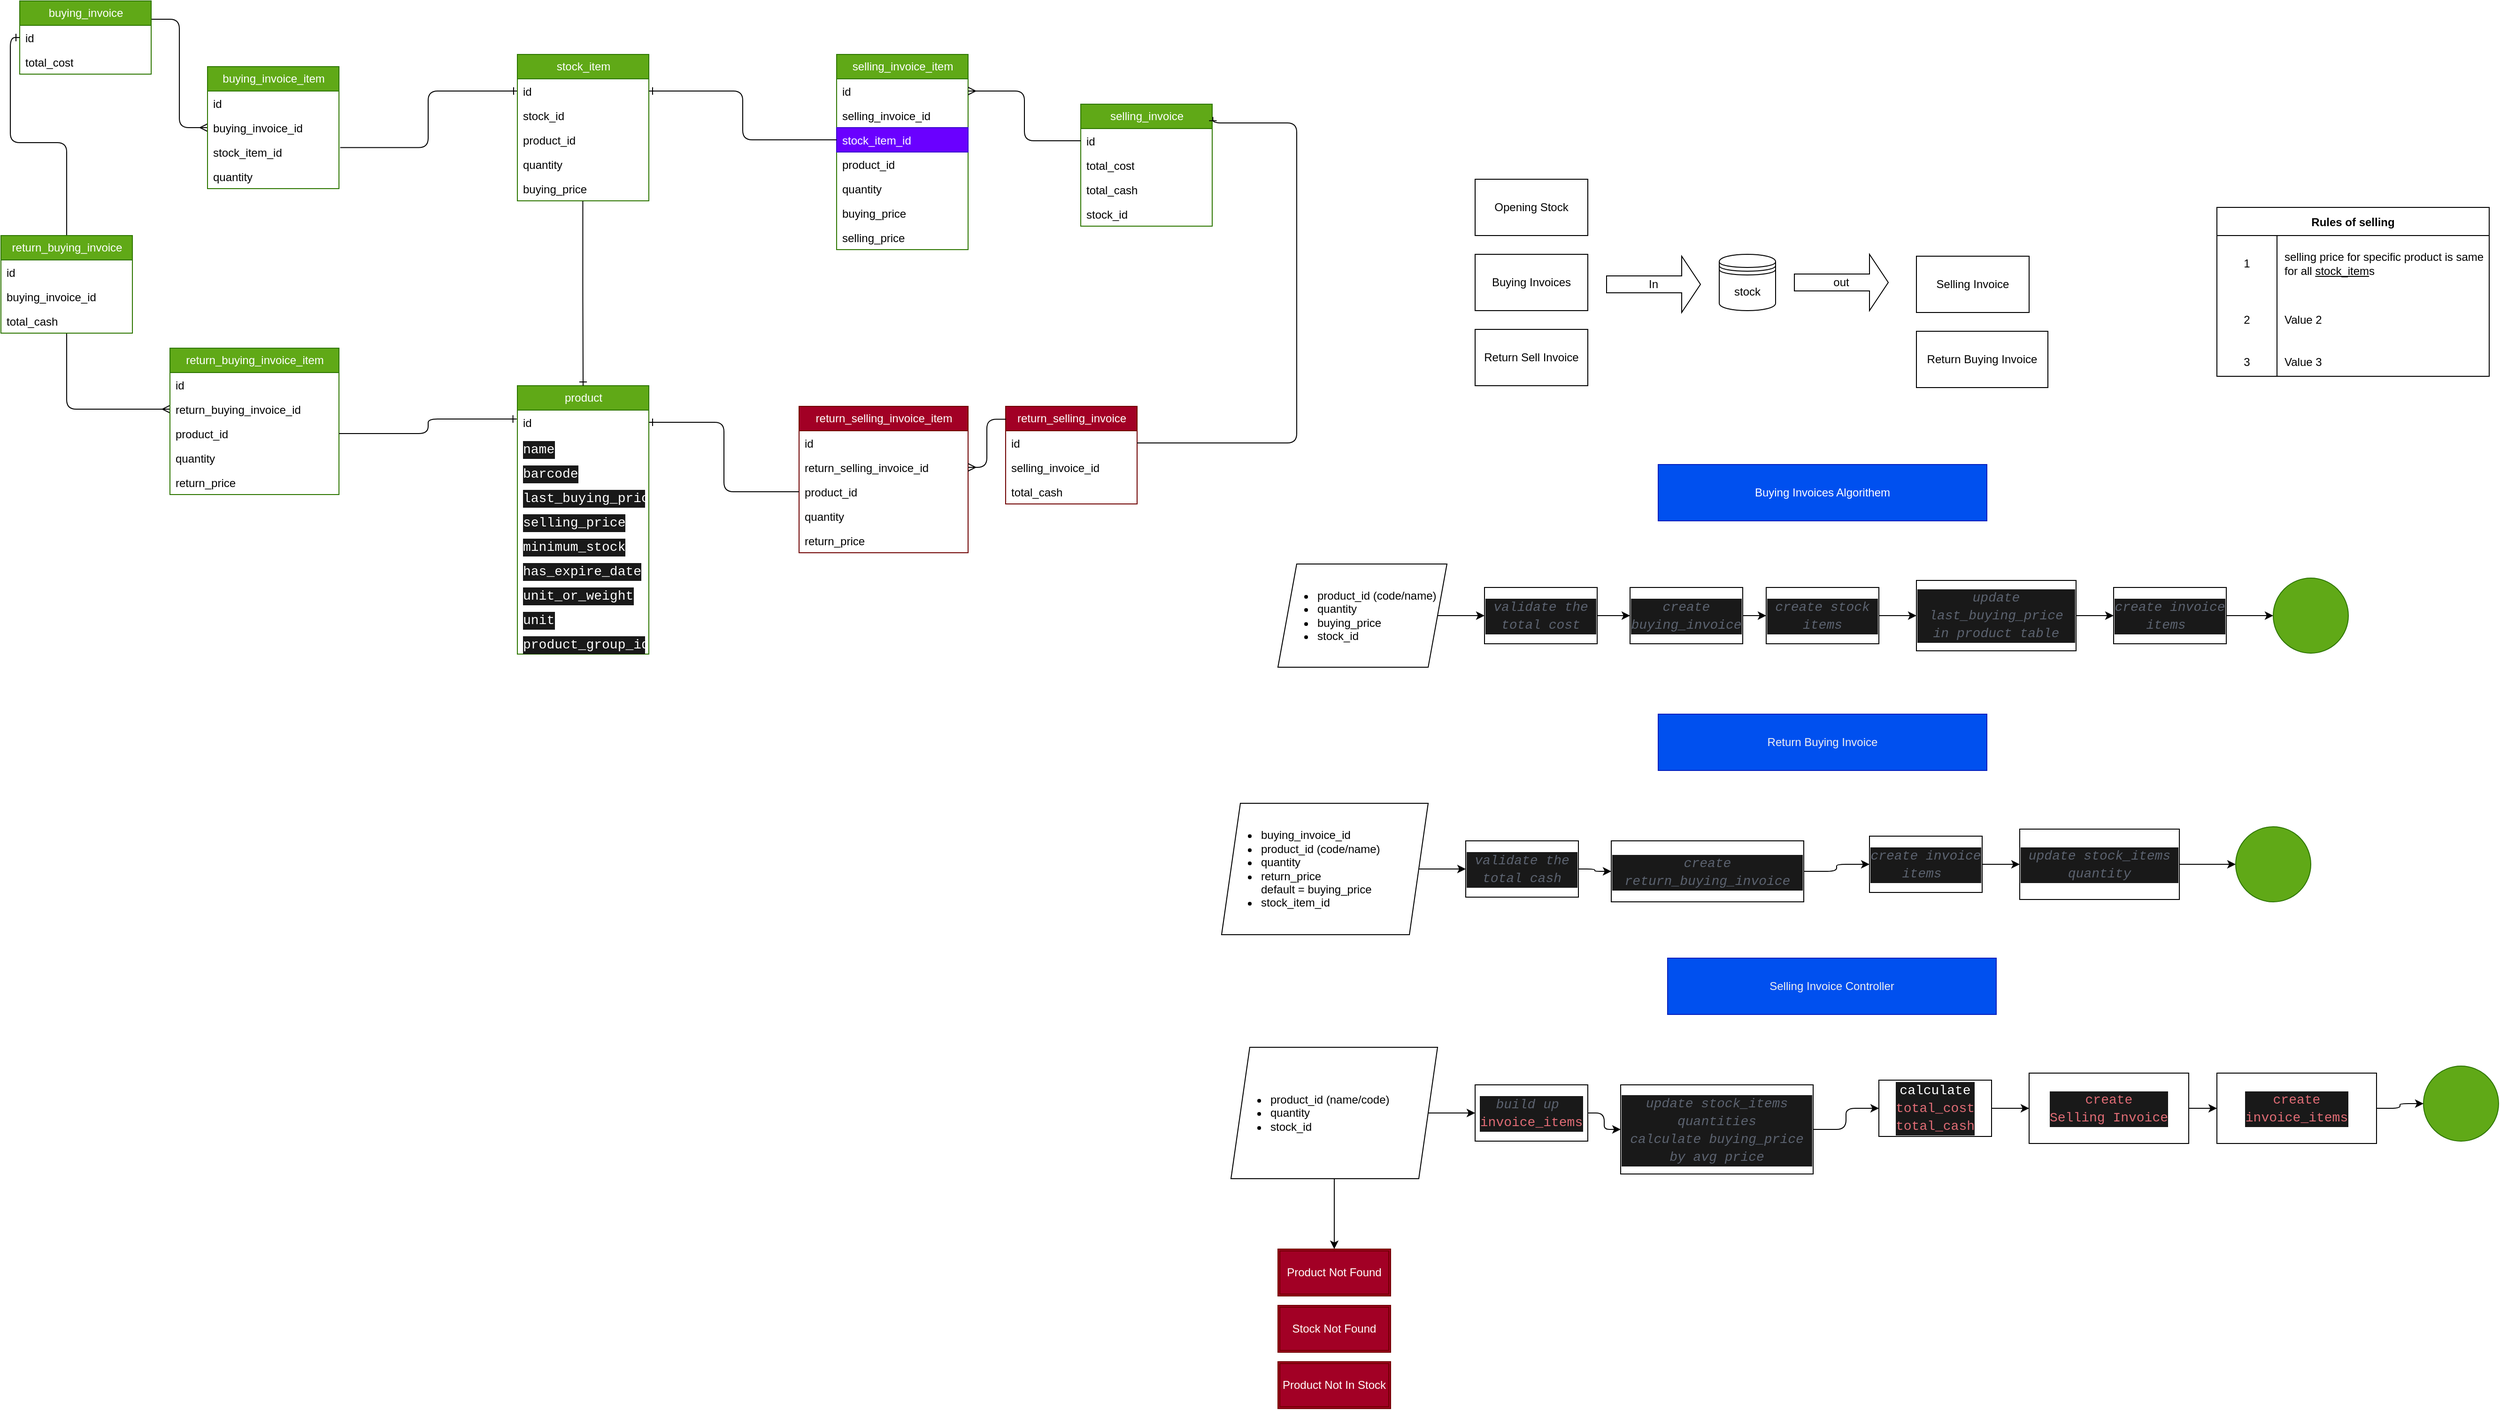 <mxfile>
    <diagram id="ewKfwyuuxgagrDvrRpuj" name="Page-1">
        <mxGraphModel dx="1332" dy="790" grid="1" gridSize="10" guides="1" tooltips="1" connect="1" arrows="1" fold="1" page="1" pageScale="1" pageWidth="850" pageHeight="1100" math="0" shadow="0">
            <root>
                <mxCell id="0"/>
                <mxCell id="1" parent="0"/>
                <mxCell id="28" style="edgeStyle=orthogonalEdgeStyle;html=1;entryX=0;entryY=0.5;entryDx=0;entryDy=0;endArrow=ERmany;endFill=0;exitX=1;exitY=0.25;exitDx=0;exitDy=0;" edge="1" parent="1" source="6" target="12">
                    <mxGeometry relative="1" as="geometry"/>
                </mxCell>
                <mxCell id="6" value="buying_invoice" style="swimlane;fontStyle=0;childLayout=stackLayout;horizontal=1;startSize=26;fillColor=#60a917;horizontalStack=0;resizeParent=1;resizeParentMax=0;resizeLast=0;collapsible=1;marginBottom=0;html=1;fontColor=#ffffff;strokeColor=#2D7600;" vertex="1" parent="1">
                    <mxGeometry x="190" y="190" width="140" height="78" as="geometry"/>
                </mxCell>
                <mxCell id="7" value="id" style="text;strokeColor=none;fillColor=none;align=left;verticalAlign=top;spacingLeft=4;spacingRight=4;overflow=hidden;rotatable=0;points=[[0,0.5],[1,0.5]];portConstraint=eastwest;whiteSpace=wrap;html=1;" vertex="1" parent="6">
                    <mxGeometry y="26" width="140" height="26" as="geometry"/>
                </mxCell>
                <mxCell id="8" value="total_cost" style="text;strokeColor=none;fillColor=none;align=left;verticalAlign=top;spacingLeft=4;spacingRight=4;overflow=hidden;rotatable=0;points=[[0,0.5],[1,0.5]];portConstraint=eastwest;whiteSpace=wrap;html=1;" vertex="1" parent="6">
                    <mxGeometry y="52" width="140" height="26" as="geometry"/>
                </mxCell>
                <mxCell id="39" value="" style="edgeStyle=orthogonalEdgeStyle;html=1;exitX=1.009;exitY=0.316;exitDx=0;exitDy=0;exitPerimeter=0;entryX=0;entryY=0.5;entryDx=0;entryDy=0;endArrow=ERone;endFill=0;" edge="1" parent="1" source="13" target="20">
                    <mxGeometry relative="1" as="geometry"/>
                </mxCell>
                <mxCell id="10" value="buying_invoice_item" style="swimlane;fontStyle=0;childLayout=stackLayout;horizontal=1;startSize=26;fillColor=#60a917;horizontalStack=0;resizeParent=1;resizeParentMax=0;resizeLast=0;collapsible=1;marginBottom=0;html=1;fontColor=#ffffff;strokeColor=#2D7600;" vertex="1" parent="1">
                    <mxGeometry x="390" y="260" width="140" height="130" as="geometry"/>
                </mxCell>
                <mxCell id="11" value="id" style="text;strokeColor=none;fillColor=none;align=left;verticalAlign=top;spacingLeft=4;spacingRight=4;overflow=hidden;rotatable=0;points=[[0,0.5],[1,0.5]];portConstraint=eastwest;whiteSpace=wrap;html=1;" vertex="1" parent="10">
                    <mxGeometry y="26" width="140" height="26" as="geometry"/>
                </mxCell>
                <mxCell id="12" value="buying_invoice_id" style="text;strokeColor=none;fillColor=none;align=left;verticalAlign=top;spacingLeft=4;spacingRight=4;overflow=hidden;rotatable=0;points=[[0,0.5],[1,0.5]];portConstraint=eastwest;whiteSpace=wrap;html=1;" vertex="1" parent="10">
                    <mxGeometry y="52" width="140" height="26" as="geometry"/>
                </mxCell>
                <mxCell id="13" value="stock_item_id " style="text;strokeColor=none;fillColor=none;align=left;verticalAlign=top;spacingLeft=4;spacingRight=4;overflow=hidden;rotatable=0;points=[[0,0.5],[1,0.5]];portConstraint=eastwest;whiteSpace=wrap;html=1;" vertex="1" parent="10">
                    <mxGeometry y="78" width="140" height="26" as="geometry"/>
                </mxCell>
                <mxCell id="15" value="quantity " style="text;strokeColor=none;fillColor=none;align=left;verticalAlign=top;spacingLeft=4;spacingRight=4;overflow=hidden;rotatable=0;points=[[0,0.5],[1,0.5]];portConstraint=eastwest;whiteSpace=wrap;html=1;" vertex="1" parent="10">
                    <mxGeometry y="104" width="140" height="26" as="geometry"/>
                </mxCell>
                <mxCell id="19" value="stock_item" style="swimlane;fontStyle=0;childLayout=stackLayout;horizontal=1;startSize=26;fillColor=#60a917;horizontalStack=0;resizeParent=1;resizeParentMax=0;resizeLast=0;collapsible=1;marginBottom=0;html=1;fontColor=#ffffff;strokeColor=#2D7600;" vertex="1" parent="1">
                    <mxGeometry x="720" y="247" width="140" height="156" as="geometry"/>
                </mxCell>
                <mxCell id="20" value="id" style="text;strokeColor=none;fillColor=none;align=left;verticalAlign=top;spacingLeft=4;spacingRight=4;overflow=hidden;rotatable=0;points=[[0,0.5],[1,0.5]];portConstraint=eastwest;whiteSpace=wrap;html=1;" vertex="1" parent="19">
                    <mxGeometry y="26" width="140" height="26" as="geometry"/>
                </mxCell>
                <mxCell id="21" value="stock_id" style="text;strokeColor=none;fillColor=none;align=left;verticalAlign=top;spacingLeft=4;spacingRight=4;overflow=hidden;rotatable=0;points=[[0,0.5],[1,0.5]];portConstraint=eastwest;whiteSpace=wrap;html=1;" vertex="1" parent="19">
                    <mxGeometry y="52" width="140" height="26" as="geometry"/>
                </mxCell>
                <mxCell id="22" value="product_id " style="text;strokeColor=none;fillColor=none;align=left;verticalAlign=top;spacingLeft=4;spacingRight=4;overflow=hidden;rotatable=0;points=[[0,0.5],[1,0.5]];portConstraint=eastwest;whiteSpace=wrap;html=1;" vertex="1" parent="19">
                    <mxGeometry y="78" width="140" height="26" as="geometry"/>
                </mxCell>
                <mxCell id="23" value="quantity  " style="text;strokeColor=none;fillColor=none;align=left;verticalAlign=top;spacingLeft=4;spacingRight=4;overflow=hidden;rotatable=0;points=[[0,0.5],[1,0.5]];portConstraint=eastwest;whiteSpace=wrap;html=1;" vertex="1" parent="19">
                    <mxGeometry y="104" width="140" height="26" as="geometry"/>
                </mxCell>
                <mxCell id="24" value="buying_price " style="text;strokeColor=none;fillColor=none;align=left;verticalAlign=top;spacingLeft=4;spacingRight=4;overflow=hidden;rotatable=0;points=[[0,0.5],[1,0.5]];portConstraint=eastwest;whiteSpace=wrap;html=1;" vertex="1" parent="19">
                    <mxGeometry y="130" width="140" height="26" as="geometry"/>
                </mxCell>
                <mxCell id="120" style="edgeStyle=orthogonalEdgeStyle;html=1;entryX=0;entryY=0.5;entryDx=0;entryDy=0;endArrow=ERmany;endFill=0;" edge="1" parent="1" source="40" target="51">
                    <mxGeometry relative="1" as="geometry"/>
                </mxCell>
                <mxCell id="124" style="edgeStyle=orthogonalEdgeStyle;html=1;entryX=0;entryY=0.5;entryDx=0;entryDy=0;endArrow=ERone;endFill=0;" edge="1" parent="1" source="40" target="7">
                    <mxGeometry relative="1" as="geometry"/>
                </mxCell>
                <mxCell id="40" value="return_buying_invoice" style="swimlane;fontStyle=0;childLayout=stackLayout;horizontal=1;startSize=26;fillColor=#60a917;horizontalStack=0;resizeParent=1;resizeParentMax=0;resizeLast=0;collapsible=1;marginBottom=0;html=1;fontColor=#ffffff;strokeColor=#2D7600;" vertex="1" parent="1">
                    <mxGeometry x="170" y="440" width="140" height="104" as="geometry"/>
                </mxCell>
                <mxCell id="41" value="id" style="text;strokeColor=none;fillColor=none;align=left;verticalAlign=top;spacingLeft=4;spacingRight=4;overflow=hidden;rotatable=0;points=[[0,0.5],[1,0.5]];portConstraint=eastwest;whiteSpace=wrap;html=1;" vertex="1" parent="40">
                    <mxGeometry y="26" width="140" height="26" as="geometry"/>
                </mxCell>
                <mxCell id="42" value="&lt;span class=&quot;notion-enable-hover&quot; data-token-index=&quot;0&quot; style=&quot;color:inherit;border-bottom:0.05em solid;word-wrap:break-word&quot;&gt;buying_invoice_id&lt;/span&gt;" style="text;strokeColor=none;fillColor=none;align=left;verticalAlign=top;spacingLeft=4;spacingRight=4;overflow=hidden;rotatable=0;points=[[0,0.5],[1,0.5]];portConstraint=eastwest;whiteSpace=wrap;html=1;" vertex="1" parent="40">
                    <mxGeometry y="52" width="140" height="26" as="geometry"/>
                </mxCell>
                <mxCell id="43" value="total_cash  " style="text;strokeColor=none;fillColor=none;align=left;verticalAlign=top;spacingLeft=4;spacingRight=4;overflow=hidden;rotatable=0;points=[[0,0.5],[1,0.5]];portConstraint=eastwest;whiteSpace=wrap;html=1;" vertex="1" parent="40">
                    <mxGeometry y="78" width="140" height="26" as="geometry"/>
                </mxCell>
                <mxCell id="49" value="return_buying_invoice_item" style="swimlane;fontStyle=0;childLayout=stackLayout;horizontal=1;startSize=26;fillColor=#60a917;horizontalStack=0;resizeParent=1;resizeParentMax=0;resizeLast=0;collapsible=1;marginBottom=0;html=1;fontColor=#ffffff;strokeColor=#2D7600;" vertex="1" parent="1">
                    <mxGeometry x="350" y="560" width="180" height="156" as="geometry"/>
                </mxCell>
                <mxCell id="50" value="id" style="text;strokeColor=none;fillColor=none;align=left;verticalAlign=top;spacingLeft=4;spacingRight=4;overflow=hidden;rotatable=0;points=[[0,0.5],[1,0.5]];portConstraint=eastwest;whiteSpace=wrap;html=1;" vertex="1" parent="49">
                    <mxGeometry y="26" width="180" height="26" as="geometry"/>
                </mxCell>
                <mxCell id="51" value="return_buying_invoice_id" style="text;strokeColor=none;fillColor=none;align=left;verticalAlign=top;spacingLeft=4;spacingRight=4;overflow=hidden;rotatable=0;points=[[0,0.5],[1,0.5]];portConstraint=eastwest;whiteSpace=wrap;html=1;" vertex="1" parent="49">
                    <mxGeometry y="52" width="180" height="26" as="geometry"/>
                </mxCell>
                <mxCell id="52" value="product_id " style="text;strokeColor=none;fillColor=none;align=left;verticalAlign=top;spacingLeft=4;spacingRight=4;overflow=hidden;rotatable=0;points=[[0,0.5],[1,0.5]];portConstraint=eastwest;whiteSpace=wrap;html=1;" vertex="1" parent="49">
                    <mxGeometry y="78" width="180" height="26" as="geometry"/>
                </mxCell>
                <mxCell id="53" value="quantity  " style="text;strokeColor=none;fillColor=none;align=left;verticalAlign=top;spacingLeft=4;spacingRight=4;overflow=hidden;rotatable=0;points=[[0,0.5],[1,0.5]];portConstraint=eastwest;whiteSpace=wrap;html=1;" vertex="1" parent="49">
                    <mxGeometry y="104" width="180" height="26" as="geometry"/>
                </mxCell>
                <mxCell id="54" value="&lt;span class=&quot;notion-enable-hover&quot; data-token-index=&quot;0&quot; style=&quot;color:inherit;border-bottom:0.05em solid;word-wrap:break-word&quot;&gt;return_price &lt;/span&gt;" style="text;strokeColor=none;fillColor=none;align=left;verticalAlign=top;spacingLeft=4;spacingRight=4;overflow=hidden;rotatable=0;points=[[0,0.5],[1,0.5]];portConstraint=eastwest;whiteSpace=wrap;html=1;" vertex="1" parent="49">
                    <mxGeometry y="130" width="180" height="26" as="geometry"/>
                </mxCell>
                <mxCell id="58" value="selling_invoice_item" style="swimlane;fontStyle=0;childLayout=stackLayout;horizontal=1;startSize=26;fillColor=#60a917;horizontalStack=0;resizeParent=1;resizeParentMax=0;resizeLast=0;collapsible=1;marginBottom=0;html=1;fontColor=#ffffff;strokeColor=#2D7600;" vertex="1" parent="1">
                    <mxGeometry x="1060" y="247" width="140" height="208" as="geometry"/>
                </mxCell>
                <mxCell id="59" value="id" style="text;strokeColor=none;fillColor=none;align=left;verticalAlign=top;spacingLeft=4;spacingRight=4;overflow=hidden;rotatable=0;points=[[0,0.5],[1,0.5]];portConstraint=eastwest;whiteSpace=wrap;html=1;" vertex="1" parent="58">
                    <mxGeometry y="26" width="140" height="26" as="geometry"/>
                </mxCell>
                <mxCell id="60" value="selling_invoice_id" style="text;strokeColor=none;fillColor=none;align=left;verticalAlign=top;spacingLeft=4;spacingRight=4;overflow=hidden;rotatable=0;points=[[0,0.5],[1,0.5]];portConstraint=eastwest;whiteSpace=wrap;html=1;" vertex="1" parent="58">
                    <mxGeometry y="52" width="140" height="26" as="geometry"/>
                </mxCell>
                <mxCell id="61" value="stock_item_id " style="text;strokeColor=#3700CC;fillColor=#6a00ff;align=left;verticalAlign=top;spacingLeft=4;spacingRight=4;overflow=hidden;rotatable=0;points=[[0,0.5],[1,0.5]];portConstraint=eastwest;whiteSpace=wrap;html=1;fontColor=#ffffff;" vertex="1" parent="58">
                    <mxGeometry y="78" width="140" height="26" as="geometry"/>
                </mxCell>
                <mxCell id="236" value="product_id " style="text;strokeColor=none;fillColor=none;align=left;verticalAlign=top;spacingLeft=4;spacingRight=4;overflow=hidden;rotatable=0;points=[[0,0.5],[1,0.5]];portConstraint=eastwest;whiteSpace=wrap;html=1;" vertex="1" parent="58">
                    <mxGeometry y="104" width="140" height="26" as="geometry"/>
                </mxCell>
                <mxCell id="62" value="quantity  " style="text;strokeColor=none;fillColor=none;align=left;verticalAlign=top;spacingLeft=4;spacingRight=4;overflow=hidden;rotatable=0;points=[[0,0.5],[1,0.5]];portConstraint=eastwest;whiteSpace=wrap;html=1;" vertex="1" parent="58">
                    <mxGeometry y="130" width="140" height="26" as="geometry"/>
                </mxCell>
                <mxCell id="63" value="buying_price " style="text;strokeColor=none;fillColor=none;align=left;verticalAlign=top;spacingLeft=4;spacingRight=4;overflow=hidden;rotatable=0;points=[[0,0.5],[1,0.5]];portConstraint=eastwest;whiteSpace=wrap;html=1;" vertex="1" parent="58">
                    <mxGeometry y="156" width="140" height="26" as="geometry"/>
                </mxCell>
                <mxCell id="64" value="selling_price" style="text;strokeColor=none;fillColor=none;align=left;verticalAlign=top;spacingLeft=4;spacingRight=4;overflow=hidden;rotatable=0;points=[[0,0.5],[1,0.5]];portConstraint=eastwest;whiteSpace=wrap;html=1;" vertex="1" parent="58">
                    <mxGeometry y="182" width="140" height="26" as="geometry"/>
                </mxCell>
                <mxCell id="67" value="selling_invoice" style="swimlane;fontStyle=0;childLayout=stackLayout;horizontal=1;startSize=26;fillColor=#60a917;horizontalStack=0;resizeParent=1;resizeParentMax=0;resizeLast=0;collapsible=1;marginBottom=0;html=1;fontColor=#ffffff;strokeColor=#2D7600;" vertex="1" parent="1">
                    <mxGeometry x="1320" y="300" width="140" height="130" as="geometry"/>
                </mxCell>
                <mxCell id="68" value="id" style="text;strokeColor=none;fillColor=none;align=left;verticalAlign=top;spacingLeft=4;spacingRight=4;overflow=hidden;rotatable=0;points=[[0,0.5],[1,0.5]];portConstraint=eastwest;whiteSpace=wrap;html=1;" vertex="1" parent="67">
                    <mxGeometry y="26" width="140" height="26" as="geometry"/>
                </mxCell>
                <mxCell id="69" value="total_cost " style="text;strokeColor=none;fillColor=none;align=left;verticalAlign=top;spacingLeft=4;spacingRight=4;overflow=hidden;rotatable=0;points=[[0,0.5],[1,0.5]];portConstraint=eastwest;whiteSpace=wrap;html=1;" vertex="1" parent="67">
                    <mxGeometry y="52" width="140" height="26" as="geometry"/>
                </mxCell>
                <mxCell id="70" value="total_cash  " style="text;strokeColor=none;fillColor=none;align=left;verticalAlign=top;spacingLeft=4;spacingRight=4;overflow=hidden;rotatable=0;points=[[0,0.5],[1,0.5]];portConstraint=eastwest;whiteSpace=wrap;html=1;" vertex="1" parent="67">
                    <mxGeometry y="78" width="140" height="26" as="geometry"/>
                </mxCell>
                <mxCell id="71" value="stock_id  " style="text;strokeColor=none;fillColor=none;align=left;verticalAlign=top;spacingLeft=4;spacingRight=4;overflow=hidden;rotatable=0;points=[[0,0.5],[1,0.5]];portConstraint=eastwest;whiteSpace=wrap;html=1;" vertex="1" parent="67">
                    <mxGeometry y="104" width="140" height="26" as="geometry"/>
                </mxCell>
                <mxCell id="103" value="return_selling_invoice" style="swimlane;fontStyle=0;childLayout=stackLayout;horizontal=1;startSize=26;fillColor=#a20025;horizontalStack=0;resizeParent=1;resizeParentMax=0;resizeLast=0;collapsible=1;marginBottom=0;html=1;fontColor=#ffffff;strokeColor=#6F0000;" vertex="1" parent="1">
                    <mxGeometry x="1240" y="622" width="140" height="104" as="geometry"/>
                </mxCell>
                <mxCell id="104" value="id" style="text;strokeColor=none;fillColor=none;align=left;verticalAlign=top;spacingLeft=4;spacingRight=4;overflow=hidden;rotatable=0;points=[[0,0.5],[1,0.5]];portConstraint=eastwest;whiteSpace=wrap;html=1;" vertex="1" parent="103">
                    <mxGeometry y="26" width="140" height="26" as="geometry"/>
                </mxCell>
                <mxCell id="105" value="selling_invoice_id" style="text;strokeColor=none;fillColor=none;align=left;verticalAlign=top;spacingLeft=4;spacingRight=4;overflow=hidden;rotatable=0;points=[[0,0.5],[1,0.5]];portConstraint=eastwest;whiteSpace=wrap;html=1;" vertex="1" parent="103">
                    <mxGeometry y="52" width="140" height="26" as="geometry"/>
                </mxCell>
                <mxCell id="106" value="total_cash  " style="text;strokeColor=none;fillColor=none;align=left;verticalAlign=top;spacingLeft=4;spacingRight=4;overflow=hidden;rotatable=0;points=[[0,0.5],[1,0.5]];portConstraint=eastwest;whiteSpace=wrap;html=1;" vertex="1" parent="103">
                    <mxGeometry y="78" width="140" height="26" as="geometry"/>
                </mxCell>
                <mxCell id="112" value="return_selling_invoice_item" style="swimlane;fontStyle=0;childLayout=stackLayout;horizontal=1;startSize=26;fillColor=#a20025;horizontalStack=0;resizeParent=1;resizeParentMax=0;resizeLast=0;collapsible=1;marginBottom=0;html=1;fontColor=#ffffff;strokeColor=#6F0000;" vertex="1" parent="1">
                    <mxGeometry x="1020" y="622" width="180" height="156" as="geometry"/>
                </mxCell>
                <mxCell id="113" value="id" style="text;strokeColor=none;fillColor=none;align=left;verticalAlign=top;spacingLeft=4;spacingRight=4;overflow=hidden;rotatable=0;points=[[0,0.5],[1,0.5]];portConstraint=eastwest;whiteSpace=wrap;html=1;" vertex="1" parent="112">
                    <mxGeometry y="26" width="180" height="26" as="geometry"/>
                </mxCell>
                <mxCell id="114" value="return_selling_invoice_id" style="text;strokeColor=none;fillColor=none;align=left;verticalAlign=top;spacingLeft=4;spacingRight=4;overflow=hidden;rotatable=0;points=[[0,0.5],[1,0.5]];portConstraint=eastwest;whiteSpace=wrap;html=1;" vertex="1" parent="112">
                    <mxGeometry y="52" width="180" height="26" as="geometry"/>
                </mxCell>
                <mxCell id="116" value="product_id" style="text;strokeColor=none;fillColor=none;align=left;verticalAlign=top;spacingLeft=4;spacingRight=4;overflow=hidden;rotatable=0;points=[[0,0.5],[1,0.5]];portConstraint=eastwest;whiteSpace=wrap;html=1;" vertex="1" parent="112">
                    <mxGeometry y="78" width="180" height="26" as="geometry"/>
                </mxCell>
                <mxCell id="240" value="quantity" style="text;strokeColor=none;fillColor=none;align=left;verticalAlign=top;spacingLeft=4;spacingRight=4;overflow=hidden;rotatable=0;points=[[0,0.5],[1,0.5]];portConstraint=eastwest;whiteSpace=wrap;html=1;" vertex="1" parent="112">
                    <mxGeometry y="104" width="180" height="26" as="geometry"/>
                </mxCell>
                <mxCell id="241" value="return_price" style="text;strokeColor=none;fillColor=none;align=left;verticalAlign=top;spacingLeft=4;spacingRight=4;overflow=hidden;rotatable=0;points=[[0,0.5],[1,0.5]];portConstraint=eastwest;whiteSpace=wrap;html=1;" vertex="1" parent="112">
                    <mxGeometry y="130" width="180" height="26" as="geometry"/>
                </mxCell>
                <mxCell id="125" style="edgeStyle=orthogonalEdgeStyle;html=1;entryX=1;entryY=0.5;entryDx=0;entryDy=0;endArrow=ERmany;endFill=0;exitX=0.003;exitY=0.132;exitDx=0;exitDy=0;exitPerimeter=0;" edge="1" parent="1" source="103" target="114">
                    <mxGeometry relative="1" as="geometry"/>
                </mxCell>
                <mxCell id="127" style="edgeStyle=orthogonalEdgeStyle;html=1;entryX=1;entryY=0.5;entryDx=0;entryDy=0;endArrow=ERmany;endFill=0;exitX=0;exitY=0.5;exitDx=0;exitDy=0;" edge="1" parent="1" source="68" target="59">
                    <mxGeometry relative="1" as="geometry">
                        <mxPoint x="1200" y="305" as="sourcePoint"/>
                        <mxPoint x="1120" y="381" as="targetPoint"/>
                    </mxGeometry>
                </mxCell>
                <mxCell id="128" style="edgeStyle=orthogonalEdgeStyle;html=1;endArrow=ERone;endFill=0;exitX=1;exitY=0.5;exitDx=0;exitDy=0;entryX=1.005;entryY=0.105;entryDx=0;entryDy=0;entryPerimeter=0;" edge="1" parent="1" source="104" target="67">
                    <mxGeometry relative="1" as="geometry">
                        <mxPoint x="1690" y="310" as="targetPoint"/>
                        <Array as="points">
                            <mxPoint x="1550" y="661"/>
                            <mxPoint x="1550" y="320"/>
                            <mxPoint x="1461" y="320"/>
                        </Array>
                    </mxGeometry>
                </mxCell>
                <mxCell id="129" value="stock" style="shape=datastore;whiteSpace=wrap;html=1;strokeColor=default;" vertex="1" parent="1">
                    <mxGeometry x="2000" y="460" width="60" height="60" as="geometry"/>
                </mxCell>
                <mxCell id="130" value="In" style="shape=singleArrow;direction=east;whiteSpace=wrap;html=1;strokeColor=default;" vertex="1" parent="1">
                    <mxGeometry x="1880" y="462" width="100" height="60" as="geometry"/>
                </mxCell>
                <UserObject label="Opening Stock" treeRoot="1" id="131">
                    <mxCell style="whiteSpace=wrap;html=1;align=center;treeFolding=1;treeMoving=1;newEdgeStyle={&quot;edgeStyle&quot;:&quot;elbowEdgeStyle&quot;,&quot;startArrow&quot;:&quot;none&quot;,&quot;endArrow&quot;:&quot;none&quot;};strokeColor=default;" vertex="1" parent="1">
                        <mxGeometry x="1740" y="380" width="120" height="60" as="geometry"/>
                    </mxCell>
                </UserObject>
                <UserObject label="Buying Invoices" treeRoot="1" id="132">
                    <mxCell style="whiteSpace=wrap;html=1;align=center;treeFolding=1;treeMoving=1;newEdgeStyle={&quot;edgeStyle&quot;:&quot;elbowEdgeStyle&quot;,&quot;startArrow&quot;:&quot;none&quot;,&quot;endArrow&quot;:&quot;none&quot;};strokeColor=default;" vertex="1" parent="1">
                        <mxGeometry x="1740" y="460" width="120" height="60" as="geometry"/>
                    </mxCell>
                </UserObject>
                <UserObject label="Return Sell Invoice" treeRoot="1" id="133">
                    <mxCell style="whiteSpace=wrap;html=1;align=center;treeFolding=1;treeMoving=1;newEdgeStyle={&quot;edgeStyle&quot;:&quot;elbowEdgeStyle&quot;,&quot;startArrow&quot;:&quot;none&quot;,&quot;endArrow&quot;:&quot;none&quot;};strokeColor=default;" vertex="1" parent="1">
                        <mxGeometry x="1740" y="540" width="120" height="60" as="geometry"/>
                    </mxCell>
                </UserObject>
                <UserObject label="Selling Invoice" treeRoot="1" id="134">
                    <mxCell style="whiteSpace=wrap;html=1;align=center;treeFolding=1;treeMoving=1;newEdgeStyle={&quot;edgeStyle&quot;:&quot;elbowEdgeStyle&quot;,&quot;startArrow&quot;:&quot;none&quot;,&quot;endArrow&quot;:&quot;none&quot;};strokeColor=default;" vertex="1" parent="1">
                        <mxGeometry x="2210" y="462" width="120" height="60" as="geometry"/>
                    </mxCell>
                </UserObject>
                <UserObject label="Return Buying Invoice" treeRoot="1" id="135">
                    <mxCell style="whiteSpace=wrap;html=1;align=center;treeFolding=1;treeMoving=1;newEdgeStyle={&quot;edgeStyle&quot;:&quot;elbowEdgeStyle&quot;,&quot;startArrow&quot;:&quot;none&quot;,&quot;endArrow&quot;:&quot;none&quot;};strokeColor=default;" vertex="1" parent="1">
                        <mxGeometry x="2210" y="542" width="140" height="60" as="geometry"/>
                    </mxCell>
                </UserObject>
                <mxCell id="137" value="out" style="shape=singleArrow;direction=east;whiteSpace=wrap;html=1;strokeColor=default;" vertex="1" parent="1">
                    <mxGeometry x="2080" y="460" width="100" height="60" as="geometry"/>
                </mxCell>
                <UserObject label="Buying Invoices Algorithem" treeRoot="1" id="141">
                    <mxCell style="whiteSpace=wrap;html=1;align=center;treeFolding=1;treeMoving=1;newEdgeStyle={&quot;edgeStyle&quot;:&quot;elbowEdgeStyle&quot;,&quot;startArrow&quot;:&quot;none&quot;,&quot;endArrow&quot;:&quot;none&quot;};strokeColor=#001DBC;fillColor=#0050ef;fontColor=#ffffff;" vertex="1" parent="1">
                        <mxGeometry x="1935" y="684" width="350" height="60" as="geometry"/>
                    </mxCell>
                </UserObject>
                <mxCell id="166" style="edgeStyle=orthogonalEdgeStyle;html=1;entryX=0;entryY=0.5;entryDx=0;entryDy=0;endArrow=classic;endFill=1;" edge="1" parent="1" source="142" target="163">
                    <mxGeometry relative="1" as="geometry"/>
                </mxCell>
                <mxCell id="142" value="&lt;ul&gt;&lt;li&gt;product_id (code/name)&lt;/li&gt;&lt;li&gt;quantity&lt;/li&gt;&lt;li&gt;buying_price&lt;/li&gt;&lt;li&gt;stock_id&lt;/li&gt;&lt;/ul&gt;" style="shape=parallelogram;perimeter=parallelogramPerimeter;whiteSpace=wrap;html=1;fixedSize=1;strokeColor=default;align=left;" vertex="1" parent="1">
                    <mxGeometry x="1530" y="790" width="180" height="110" as="geometry"/>
                </mxCell>
                <mxCell id="147" value="" style="edgeStyle=orthogonalEdgeStyle;html=1;endArrow=classic;endFill=1;" edge="1" parent="1" source="143" target="146">
                    <mxGeometry relative="1" as="geometry"/>
                </mxCell>
                <mxCell id="143" value="&lt;div style=&quot;color: rgb(171, 178, 191); background-color: rgb(25, 25, 25); font-family: Consolas, &amp;quot;Courier New&amp;quot;, monospace; font-size: 14px; line-height: 19px;&quot;&gt;&lt;span style=&quot;color: #5c6370;font-style: italic;&quot;&gt;create stock items&lt;/span&gt;&lt;/div&gt;" style="rounded=0;whiteSpace=wrap;html=1;strokeColor=default;" vertex="1" parent="1">
                    <mxGeometry x="2050" y="815" width="120" height="60" as="geometry"/>
                </mxCell>
                <mxCell id="149" value="" style="edgeStyle=orthogonalEdgeStyle;html=1;endArrow=classic;endFill=1;" edge="1" parent="1" source="146" target="148">
                    <mxGeometry relative="1" as="geometry"/>
                </mxCell>
                <mxCell id="146" value="&lt;div style=&quot;color: rgb(171, 178, 191); background-color: rgb(25, 25, 25); font-family: Consolas, &amp;quot;Courier New&amp;quot;, monospace; font-size: 14px; line-height: 19px;&quot;&gt;&lt;span style=&quot;color: #5c6370;font-style: italic;&quot;&gt;update last_buying_price in product table&lt;/span&gt;&lt;/div&gt;" style="rounded=0;whiteSpace=wrap;html=1;" vertex="1" parent="1">
                    <mxGeometry x="2210" y="807.5" width="170" height="75" as="geometry"/>
                </mxCell>
                <mxCell id="152" value="" style="edgeStyle=orthogonalEdgeStyle;html=1;endArrow=classic;endFill=1;" edge="1" parent="1" source="148" target="151">
                    <mxGeometry relative="1" as="geometry"/>
                </mxCell>
                <mxCell id="148" value="&lt;br&gt;&lt;div style=&quot;color: rgb(171, 178, 191); background-color: rgb(25, 25, 25); font-family: Consolas, &amp;quot;Courier New&amp;quot;, monospace; font-weight: normal; font-size: 14px; line-height: 19px;&quot;&gt;&lt;div&gt;&lt;span style=&quot;color: #5c6370;font-style: italic;&quot;&gt;create invoice items&amp;nbsp;&lt;/span&gt;&lt;/div&gt;&lt;/div&gt;&lt;br&gt;" style="whiteSpace=wrap;html=1;rounded=0;" vertex="1" parent="1">
                    <mxGeometry x="2420" y="815" width="120" height="60" as="geometry"/>
                </mxCell>
                <mxCell id="151" value="" style="ellipse;whiteSpace=wrap;html=1;rounded=0;fillColor=#60a917;fontColor=#ffffff;strokeColor=#2D7600;" vertex="1" parent="1">
                    <mxGeometry x="2590" y="805" width="80" height="80" as="geometry"/>
                </mxCell>
                <UserObject label="&lt;span style=&quot;color: rgb(240, 240, 240);&quot;&gt;Return Buying Invoice&lt;/span&gt;" treeRoot="1" id="153">
                    <mxCell style="whiteSpace=wrap;html=1;align=center;treeFolding=1;treeMoving=1;newEdgeStyle={&quot;edgeStyle&quot;:&quot;elbowEdgeStyle&quot;,&quot;startArrow&quot;:&quot;none&quot;,&quot;endArrow&quot;:&quot;none&quot;};strokeColor=#001DBC;fillColor=#0050ef;fontColor=#ffffff;" vertex="1" parent="1">
                        <mxGeometry x="1935" y="950" width="350" height="60" as="geometry"/>
                    </mxCell>
                </UserObject>
                <mxCell id="167" style="edgeStyle=orthogonalEdgeStyle;html=1;entryX=0;entryY=0.5;entryDx=0;entryDy=0;endArrow=classic;endFill=1;" edge="1" parent="1" source="163" target="165">
                    <mxGeometry relative="1" as="geometry"/>
                </mxCell>
                <mxCell id="163" value="&lt;div style=&quot;color: rgb(171, 178, 191); background-color: rgb(25, 25, 25); font-family: Consolas, &amp;quot;Courier New&amp;quot;, monospace; font-size: 14px; line-height: 19px;&quot;&gt;&lt;span style=&quot;color: #5c6370;font-style: italic;&quot;&gt;validate the total cost&lt;/span&gt;&lt;/div&gt;" style="rounded=0;whiteSpace=wrap;html=1;strokeColor=default;" vertex="1" parent="1">
                    <mxGeometry x="1750" y="815" width="120" height="60" as="geometry"/>
                </mxCell>
                <mxCell id="168" style="edgeStyle=orthogonalEdgeStyle;html=1;entryX=0;entryY=0.5;entryDx=0;entryDy=0;endArrow=classic;endFill=1;" edge="1" parent="1" source="165" target="143">
                    <mxGeometry relative="1" as="geometry"/>
                </mxCell>
                <mxCell id="165" value="&lt;div style=&quot;color: rgb(171, 178, 191); background-color: rgb(25, 25, 25); font-family: Consolas, &amp;quot;Courier New&amp;quot;, monospace; font-size: 14px; line-height: 19px;&quot;&gt;&lt;span style=&quot;color: #5c6370;font-style: italic;&quot;&gt;create buying_invoice&lt;/span&gt;&lt;/div&gt;" style="rounded=0;whiteSpace=wrap;html=1;strokeColor=default;" vertex="1" parent="1">
                    <mxGeometry x="1905" y="815" width="120" height="60" as="geometry"/>
                </mxCell>
                <mxCell id="169" style="edgeStyle=orthogonalEdgeStyle;html=1;entryX=0;entryY=0.5;entryDx=0;entryDy=0;endArrow=classic;endFill=1;" edge="1" parent="1" source="170" target="179">
                    <mxGeometry relative="1" as="geometry"/>
                </mxCell>
                <mxCell id="170" value="&lt;ul&gt;&lt;li&gt;buying_invoice_id&lt;/li&gt;&lt;li&gt;product_id (code/name)&lt;/li&gt;&lt;li&gt;quantity&lt;/li&gt;&lt;li&gt;return_price&lt;br&gt;default = buying_price&lt;/li&gt;&lt;li&gt;stock_item_id&lt;/li&gt;&lt;/ul&gt;" style="shape=parallelogram;perimeter=parallelogramPerimeter;whiteSpace=wrap;html=1;fixedSize=1;strokeColor=default;align=left;" vertex="1" parent="1">
                    <mxGeometry x="1470" y="1045" width="220" height="140" as="geometry"/>
                </mxCell>
                <mxCell id="171" value="" style="edgeStyle=orthogonalEdgeStyle;html=1;endArrow=classic;endFill=1;" edge="1" parent="1" source="172" target="174">
                    <mxGeometry relative="1" as="geometry"/>
                </mxCell>
                <mxCell id="172" value="&lt;div style=&quot;color: rgb(171, 178, 191); background-color: rgb(25, 25, 25); font-family: Consolas, &amp;quot;Courier New&amp;quot;, monospace; font-size: 14px; line-height: 19px;&quot;&gt;&lt;span style=&quot;color: rgb(92, 99, 112); font-style: italic;&quot;&gt;create invoice items&amp;nbsp;&lt;/span&gt;&lt;/div&gt;" style="rounded=0;whiteSpace=wrap;html=1;strokeColor=default;" vertex="1" parent="1">
                    <mxGeometry x="2160" y="1080" width="120" height="60" as="geometry"/>
                </mxCell>
                <mxCell id="173" value="" style="edgeStyle=orthogonalEdgeStyle;html=1;endArrow=classic;endFill=1;entryX=0;entryY=0.5;entryDx=0;entryDy=0;" edge="1" parent="1" source="174" target="177">
                    <mxGeometry relative="1" as="geometry">
                        <mxPoint x="2530" y="1110" as="targetPoint"/>
                    </mxGeometry>
                </mxCell>
                <mxCell id="174" value="&lt;div style=&quot;color: rgb(171, 178, 191); background-color: rgb(25, 25, 25); font-family: Consolas, &amp;quot;Courier New&amp;quot;, monospace; font-size: 14px; line-height: 19px;&quot;&gt;&lt;span style=&quot;color: #5c6370;font-style: italic;&quot;&gt;update stock_items quantity&lt;/span&gt;&lt;/div&gt;" style="rounded=0;whiteSpace=wrap;html=1;" vertex="1" parent="1">
                    <mxGeometry x="2320" y="1072.5" width="170" height="75" as="geometry"/>
                </mxCell>
                <mxCell id="177" value="" style="ellipse;whiteSpace=wrap;html=1;rounded=0;fillColor=#60a917;fontColor=#ffffff;strokeColor=#2D7600;" vertex="1" parent="1">
                    <mxGeometry x="2550" y="1070" width="80" height="80" as="geometry"/>
                </mxCell>
                <mxCell id="178" style="edgeStyle=orthogonalEdgeStyle;html=1;entryX=0;entryY=0.5;entryDx=0;entryDy=0;endArrow=classic;endFill=1;" edge="1" parent="1" source="179" target="181">
                    <mxGeometry relative="1" as="geometry"/>
                </mxCell>
                <mxCell id="179" value="&lt;div style=&quot;color: rgb(171, 178, 191); background-color: rgb(25, 25, 25); font-family: Consolas, &amp;quot;Courier New&amp;quot;, monospace; font-size: 14px; line-height: 19px;&quot;&gt;&lt;span style=&quot;color: #5c6370;font-style: italic;&quot;&gt;validate the total cash&lt;/span&gt;&lt;/div&gt;" style="rounded=0;whiteSpace=wrap;html=1;strokeColor=default;" vertex="1" parent="1">
                    <mxGeometry x="1730" y="1085" width="120" height="60" as="geometry"/>
                </mxCell>
                <mxCell id="180" style="edgeStyle=orthogonalEdgeStyle;html=1;entryX=0;entryY=0.5;entryDx=0;entryDy=0;endArrow=classic;endFill=1;" edge="1" parent="1" source="181" target="172">
                    <mxGeometry relative="1" as="geometry"/>
                </mxCell>
                <mxCell id="181" value="&lt;div style=&quot;color: rgb(171, 178, 191); background-color: rgb(25, 25, 25); font-family: Consolas, &amp;quot;Courier New&amp;quot;, monospace; font-size: 14px; line-height: 19px;&quot;&gt;&lt;span style=&quot;color: #5c6370;font-style: italic;&quot;&gt;create return_buying_invoice&lt;/span&gt;&lt;/div&gt;" style="rounded=0;whiteSpace=wrap;html=1;strokeColor=default;" vertex="1" parent="1">
                    <mxGeometry x="1885" y="1085" width="205" height="65" as="geometry"/>
                </mxCell>
                <mxCell id="182" value="product" style="swimlane;fontStyle=0;childLayout=stackLayout;horizontal=1;startSize=26;fillColor=#60a917;horizontalStack=0;resizeParent=1;resizeParentMax=0;resizeLast=0;collapsible=1;marginBottom=0;html=1;fontColor=#ffffff;strokeColor=#2D7600;" vertex="1" parent="1">
                    <mxGeometry x="720" y="600" width="140" height="286" as="geometry"/>
                </mxCell>
                <mxCell id="183" value="id" style="text;strokeColor=none;fillColor=none;align=left;verticalAlign=top;spacingLeft=4;spacingRight=4;overflow=hidden;rotatable=0;points=[[0,0.5],[1,0.5]];portConstraint=eastwest;whiteSpace=wrap;html=1;" vertex="1" parent="182">
                    <mxGeometry y="26" width="140" height="26" as="geometry"/>
                </mxCell>
                <mxCell id="184" value="&lt;div style=&quot;background-color: rgb(25, 25, 25); font-family: Consolas, &amp;quot;Courier New&amp;quot;, monospace; font-size: 14px; line-height: 19px;&quot;&gt;&lt;span style=&quot;&quot;&gt;name&lt;/span&gt;&lt;/div&gt;" style="text;align=left;verticalAlign=top;spacingLeft=4;spacingRight=4;overflow=hidden;rotatable=0;points=[[0,0.5],[1,0.5]];portConstraint=eastwest;whiteSpace=wrap;html=1;fontColor=#FFFFFF;" vertex="1" parent="182">
                    <mxGeometry y="52" width="140" height="26" as="geometry"/>
                </mxCell>
                <mxCell id="185" value="&lt;div style=&quot;background-color: rgb(25, 25, 25); font-family: Consolas, &amp;quot;Courier New&amp;quot;, monospace; font-size: 14px; line-height: 19px;&quot;&gt;&lt;span style=&quot;&quot;&gt;barcode&lt;/span&gt;&lt;/div&gt;" style="text;align=left;verticalAlign=top;spacingLeft=4;spacingRight=4;overflow=hidden;rotatable=0;points=[[0,0.5],[1,0.5]];portConstraint=eastwest;whiteSpace=wrap;html=1;fontColor=#FFFFFF;" vertex="1" parent="182">
                    <mxGeometry y="78" width="140" height="26" as="geometry"/>
                </mxCell>
                <mxCell id="186" value="&lt;div style=&quot;background-color: rgb(25, 25, 25); font-family: Consolas, &amp;quot;Courier New&amp;quot;, monospace; font-size: 14px; line-height: 19px;&quot;&gt;&lt;span style=&quot;&quot;&gt;last_buying_price&lt;/span&gt;&lt;/div&gt;" style="text;align=left;verticalAlign=top;spacingLeft=4;spacingRight=4;overflow=hidden;rotatable=0;points=[[0,0.5],[1,0.5]];portConstraint=eastwest;whiteSpace=wrap;html=1;fontColor=#FFFFFF;" vertex="1" parent="182">
                    <mxGeometry y="104" width="140" height="26" as="geometry"/>
                </mxCell>
                <mxCell id="187" value="&lt;div style=&quot;background-color: rgb(25, 25, 25); font-family: Consolas, &amp;quot;Courier New&amp;quot;, monospace; font-size: 14px; line-height: 19px;&quot;&gt;&lt;span style=&quot;&quot;&gt;selling_price&lt;/span&gt;&lt;/div&gt;" style="text;align=left;verticalAlign=top;spacingLeft=4;spacingRight=4;overflow=hidden;rotatable=0;points=[[0,0.5],[1,0.5]];portConstraint=eastwest;whiteSpace=wrap;html=1;fontColor=#FFFFFF;" vertex="1" parent="182">
                    <mxGeometry y="130" width="140" height="26" as="geometry"/>
                </mxCell>
                <mxCell id="190" value="&lt;div style=&quot;background-color: rgb(25, 25, 25); font-family: Consolas, &amp;quot;Courier New&amp;quot;, monospace; font-size: 14px; line-height: 19px;&quot;&gt;&lt;div style=&quot;line-height: 19px;&quot;&gt;&lt;span style=&quot;&quot;&gt;minimum_stock&lt;/span&gt;&lt;/div&gt;&lt;/div&gt;" style="text;align=left;verticalAlign=top;spacingLeft=4;spacingRight=4;overflow=hidden;rotatable=0;points=[[0,0.5],[1,0.5]];portConstraint=eastwest;whiteSpace=wrap;html=1;fontColor=#FFFFFF;" vertex="1" parent="182">
                    <mxGeometry y="156" width="140" height="26" as="geometry"/>
                </mxCell>
                <mxCell id="191" value="&lt;div style=&quot;background-color: rgb(25, 25, 25); font-family: Consolas, &amp;quot;Courier New&amp;quot;, monospace; font-size: 14px; line-height: 19px;&quot;&gt;&lt;div style=&quot;line-height: 19px;&quot;&gt;&lt;span style=&quot;&quot;&gt;has_expire_date&lt;/span&gt;&lt;/div&gt;&lt;/div&gt;" style="text;align=left;verticalAlign=top;spacingLeft=4;spacingRight=4;overflow=hidden;rotatable=0;points=[[0,0.5],[1,0.5]];portConstraint=eastwest;whiteSpace=wrap;html=1;fontColor=#FFFFFF;" vertex="1" parent="182">
                    <mxGeometry y="182" width="140" height="26" as="geometry"/>
                </mxCell>
                <mxCell id="192" value="&lt;div style=&quot;background-color: rgb(25, 25, 25); font-family: Consolas, &amp;quot;Courier New&amp;quot;, monospace; font-size: 14px; line-height: 19px;&quot;&gt;&lt;div style=&quot;line-height: 19px;&quot;&gt;&lt;span style=&quot;&quot;&gt;unit_or_weight&lt;/span&gt;&lt;/div&gt;&lt;/div&gt;" style="text;align=left;verticalAlign=top;spacingLeft=4;spacingRight=4;overflow=hidden;rotatable=0;points=[[0,0.5],[1,0.5]];portConstraint=eastwest;whiteSpace=wrap;html=1;fontColor=#FFFFFF;" vertex="1" parent="182">
                    <mxGeometry y="208" width="140" height="26" as="geometry"/>
                </mxCell>
                <mxCell id="193" value="&lt;div style=&quot;background-color: rgb(25, 25, 25); font-family: Consolas, &amp;quot;Courier New&amp;quot;, monospace; font-size: 14px; line-height: 19px;&quot;&gt;&lt;div style=&quot;line-height: 19px;&quot;&gt;&lt;span style=&quot;&quot;&gt;unit&lt;/span&gt;&lt;/div&gt;&lt;/div&gt;" style="text;align=left;verticalAlign=top;spacingLeft=4;spacingRight=4;overflow=hidden;rotatable=0;points=[[0,0.5],[1,0.5]];portConstraint=eastwest;whiteSpace=wrap;html=1;fontColor=#FFFFFF;" vertex="1" parent="182">
                    <mxGeometry y="234" width="140" height="26" as="geometry"/>
                </mxCell>
                <mxCell id="194" value="&lt;div style=&quot;background-color: rgb(25, 25, 25); font-family: Consolas, &amp;quot;Courier New&amp;quot;, monospace; font-size: 14px; line-height: 19px;&quot;&gt;&lt;div style=&quot;line-height: 19px;&quot;&gt;&lt;div style=&quot;line-height: 19px;&quot;&gt;&lt;span style=&quot;&quot;&gt;product_group_id&lt;/span&gt;&lt;/div&gt;&lt;/div&gt;&lt;/div&gt;" style="text;align=left;verticalAlign=top;spacingLeft=4;spacingRight=4;overflow=hidden;rotatable=0;points=[[0,0.5],[1,0.5]];portConstraint=eastwest;whiteSpace=wrap;html=1;fontColor=#FFFFFF;" vertex="1" parent="182">
                    <mxGeometry y="260" width="140" height="26" as="geometry"/>
                </mxCell>
                <mxCell id="188" style="edgeStyle=orthogonalEdgeStyle;html=1;entryX=0.5;entryY=0;entryDx=0;entryDy=0;endArrow=ERone;endFill=0;exitX=0.498;exitY=1.008;exitDx=0;exitDy=0;exitPerimeter=0;" edge="1" parent="1" source="24" target="182">
                    <mxGeometry relative="1" as="geometry"/>
                </mxCell>
                <mxCell id="189" style="edgeStyle=orthogonalEdgeStyle;html=1;entryX=-0.005;entryY=0.124;entryDx=0;entryDy=0;entryPerimeter=0;endArrow=ERone;endFill=0;" edge="1" parent="1" source="52" target="182">
                    <mxGeometry relative="1" as="geometry"/>
                </mxCell>
                <mxCell id="198" value="Rules of selling" style="shape=table;startSize=30;container=1;collapsible=0;childLayout=tableLayout;fixedRows=1;rowLines=0;fontStyle=1;strokeColor=default;" vertex="1" parent="1">
                    <mxGeometry x="2530" y="410" width="290" height="180" as="geometry"/>
                </mxCell>
                <mxCell id="199" value="" style="shape=tableRow;horizontal=0;startSize=0;swimlaneHead=0;swimlaneBody=0;top=0;left=0;bottom=0;right=0;collapsible=0;dropTarget=0;fillColor=none;points=[[0,0.5],[1,0.5]];portConstraint=eastwest;strokeColor=default;" vertex="1" parent="198">
                    <mxGeometry y="30" width="290" height="60" as="geometry"/>
                </mxCell>
                <mxCell id="200" value="1" style="shape=partialRectangle;html=1;whiteSpace=wrap;connectable=0;fillColor=none;top=0;left=0;bottom=0;right=0;overflow=hidden;pointerEvents=1;strokeColor=default;" vertex="1" parent="199">
                    <mxGeometry width="64" height="60" as="geometry">
                        <mxRectangle width="64" height="60" as="alternateBounds"/>
                    </mxGeometry>
                </mxCell>
                <mxCell id="201" value="selling price for specific product is same for all &lt;u&gt;stock_item&lt;/u&gt;s&amp;nbsp;" style="shape=partialRectangle;html=1;whiteSpace=wrap;connectable=0;fillColor=none;top=0;left=0;bottom=0;right=0;align=left;spacingLeft=6;overflow=hidden;strokeColor=default;" vertex="1" parent="199">
                    <mxGeometry x="64" width="226" height="60" as="geometry">
                        <mxRectangle width="226" height="60" as="alternateBounds"/>
                    </mxGeometry>
                </mxCell>
                <mxCell id="202" value="" style="shape=tableRow;horizontal=0;startSize=0;swimlaneHead=0;swimlaneBody=0;top=0;left=0;bottom=0;right=0;collapsible=0;dropTarget=0;fillColor=none;points=[[0,0.5],[1,0.5]];portConstraint=eastwest;strokeColor=default;" vertex="1" parent="198">
                    <mxGeometry y="90" width="290" height="60" as="geometry"/>
                </mxCell>
                <mxCell id="203" value="2" style="shape=partialRectangle;html=1;whiteSpace=wrap;connectable=0;fillColor=none;top=0;left=0;bottom=0;right=0;overflow=hidden;strokeColor=default;" vertex="1" parent="202">
                    <mxGeometry width="64" height="60" as="geometry">
                        <mxRectangle width="64" height="60" as="alternateBounds"/>
                    </mxGeometry>
                </mxCell>
                <mxCell id="204" value="Value 2" style="shape=partialRectangle;html=1;whiteSpace=wrap;connectable=0;fillColor=none;top=0;left=0;bottom=0;right=0;align=left;spacingLeft=6;overflow=hidden;strokeColor=default;" vertex="1" parent="202">
                    <mxGeometry x="64" width="226" height="60" as="geometry">
                        <mxRectangle width="226" height="60" as="alternateBounds"/>
                    </mxGeometry>
                </mxCell>
                <mxCell id="205" value="" style="shape=tableRow;horizontal=0;startSize=0;swimlaneHead=0;swimlaneBody=0;top=0;left=0;bottom=0;right=0;collapsible=0;dropTarget=0;fillColor=none;points=[[0,0.5],[1,0.5]];portConstraint=eastwest;strokeColor=default;" vertex="1" parent="198">
                    <mxGeometry y="150" width="290" height="30" as="geometry"/>
                </mxCell>
                <mxCell id="206" value="3" style="shape=partialRectangle;html=1;whiteSpace=wrap;connectable=0;fillColor=none;top=0;left=0;bottom=0;right=0;overflow=hidden;strokeColor=default;" vertex="1" parent="205">
                    <mxGeometry width="64" height="30" as="geometry">
                        <mxRectangle width="64" height="30" as="alternateBounds"/>
                    </mxGeometry>
                </mxCell>
                <mxCell id="207" value="Value 3" style="shape=partialRectangle;html=1;whiteSpace=wrap;connectable=0;fillColor=none;top=0;left=0;bottom=0;right=0;align=left;spacingLeft=6;overflow=hidden;strokeColor=default;" vertex="1" parent="205">
                    <mxGeometry x="64" width="226" height="30" as="geometry">
                        <mxRectangle width="226" height="30" as="alternateBounds"/>
                    </mxGeometry>
                </mxCell>
                <UserObject label="&lt;span style=&quot;color: rgb(240, 240, 240);&quot;&gt;Selling Invoice Controller&lt;/span&gt;" treeRoot="1" id="209">
                    <mxCell style="whiteSpace=wrap;html=1;align=center;treeFolding=1;treeMoving=1;newEdgeStyle={&quot;edgeStyle&quot;:&quot;elbowEdgeStyle&quot;,&quot;startArrow&quot;:&quot;none&quot;,&quot;endArrow&quot;:&quot;none&quot;};strokeColor=#001DBC;fillColor=#0050ef;fontColor=#ffffff;" vertex="1" parent="1">
                        <mxGeometry x="1945" y="1210" width="350" height="60" as="geometry"/>
                    </mxCell>
                </UserObject>
                <mxCell id="210" style="edgeStyle=orthogonalEdgeStyle;html=1;entryX=0;entryY=0.5;entryDx=0;entryDy=0;endArrow=classic;endFill=1;" edge="1" parent="1" source="211" target="218">
                    <mxGeometry relative="1" as="geometry"/>
                </mxCell>
                <mxCell id="223" style="edgeStyle=orthogonalEdgeStyle;html=1;entryX=0.5;entryY=0;entryDx=0;entryDy=0;endArrow=classic;endFill=1;" edge="1" parent="1" source="211">
                    <mxGeometry relative="1" as="geometry">
                        <mxPoint x="1590" y="1520" as="targetPoint"/>
                    </mxGeometry>
                </mxCell>
                <mxCell id="211" value="&lt;ul&gt;&lt;li&gt;product_id (name/code)&lt;/li&gt;&lt;li&gt;quantity&lt;/li&gt;&lt;li&gt;stock_id&lt;/li&gt;&lt;/ul&gt;" style="shape=parallelogram;perimeter=parallelogramPerimeter;whiteSpace=wrap;html=1;fixedSize=1;strokeColor=default;align=left;" vertex="1" parent="1">
                    <mxGeometry x="1480" y="1305" width="220" height="140" as="geometry"/>
                </mxCell>
                <mxCell id="212" value="" style="edgeStyle=orthogonalEdgeStyle;html=1;endArrow=classic;endFill=1;" edge="1" parent="1" source="213" target="215">
                    <mxGeometry relative="1" as="geometry"/>
                </mxCell>
                <mxCell id="213" value="&lt;div style=&quot;background-color: rgb(25, 25, 25); font-family: Consolas, &amp;quot;Courier New&amp;quot;, monospace; font-size: 14px; line-height: 19px;&quot;&gt;&lt;div style=&quot;line-height: 19px;&quot;&gt;&lt;font color=&quot;#ffffff&quot;&gt;calculate&lt;/font&gt;&lt;/div&gt;&lt;div style=&quot;color: rgb(171, 178, 191); line-height: 19px;&quot;&gt;&lt;span style=&quot;color: #e06c75;&quot;&gt;total_cost&lt;/span&gt;&lt;/div&gt;&lt;div style=&quot;color: rgb(171, 178, 191); line-height: 19px;&quot;&gt;&lt;div style=&quot;line-height: 19px;&quot;&gt;&lt;span style=&quot;color: #e06c75;&quot;&gt;total_cash&lt;/span&gt;&lt;/div&gt;&lt;/div&gt;&lt;/div&gt;" style="rounded=0;whiteSpace=wrap;html=1;strokeColor=default;" vertex="1" parent="1">
                    <mxGeometry x="2170" y="1340" width="120" height="60" as="geometry"/>
                </mxCell>
                <mxCell id="233" style="edgeStyle=orthogonalEdgeStyle;html=1;entryX=0;entryY=0.5;entryDx=0;entryDy=0;fontColor=#FFFFFF;endArrow=classic;endFill=1;" edge="1" parent="1" source="215" target="231">
                    <mxGeometry relative="1" as="geometry"/>
                </mxCell>
                <mxCell id="215" value="&lt;div style=&quot;color: rgb(171, 178, 191); background-color: rgb(25, 25, 25); font-family: Consolas, &amp;quot;Courier New&amp;quot;, monospace; font-size: 14px; line-height: 19px;&quot;&gt;&lt;div style=&quot;line-height: 19px;&quot;&gt;&lt;span style=&quot;color: #e06c75;&quot;&gt;create &lt;br&gt;Selling Invoice&lt;/span&gt;&lt;/div&gt;&lt;/div&gt;" style="rounded=0;whiteSpace=wrap;html=1;" vertex="1" parent="1">
                    <mxGeometry x="2330" y="1332.5" width="170" height="75" as="geometry"/>
                </mxCell>
                <mxCell id="216" value="" style="ellipse;whiteSpace=wrap;html=1;rounded=0;fillColor=#60a917;fontColor=#ffffff;strokeColor=#2D7600;" vertex="1" parent="1">
                    <mxGeometry x="2750" y="1325" width="80" height="80" as="geometry"/>
                </mxCell>
                <mxCell id="217" style="edgeStyle=orthogonalEdgeStyle;html=1;entryX=0;entryY=0.5;entryDx=0;entryDy=0;endArrow=classic;endFill=1;" edge="1" parent="1" source="218" target="220">
                    <mxGeometry relative="1" as="geometry"/>
                </mxCell>
                <mxCell id="218" value="&lt;div style=&quot;color: rgb(171, 178, 191); background-color: rgb(25, 25, 25); font-family: Consolas, &amp;quot;Courier New&amp;quot;, monospace; font-size: 14px; line-height: 19px;&quot;&gt;&lt;span style=&quot;color: #5c6370;font-style: italic;&quot;&gt;build up&amp;nbsp;&lt;br&gt;&lt;/span&gt;&lt;span style=&quot;color: rgb(224, 108, 117);&quot;&gt;invoice_items&lt;/span&gt;&lt;/div&gt;" style="rounded=0;whiteSpace=wrap;html=1;strokeColor=default;" vertex="1" parent="1">
                    <mxGeometry x="1740" y="1345" width="120" height="60" as="geometry"/>
                </mxCell>
                <mxCell id="219" style="edgeStyle=orthogonalEdgeStyle;html=1;entryX=0;entryY=0.5;entryDx=0;entryDy=0;endArrow=classic;endFill=1;" edge="1" parent="1" source="220" target="213">
                    <mxGeometry relative="1" as="geometry"/>
                </mxCell>
                <mxCell id="220" value="&lt;div style=&quot;color: rgb(171, 178, 191); background-color: rgb(25, 25, 25); font-family: Consolas, &amp;quot;Courier New&amp;quot;, monospace; font-size: 14px; line-height: 19px;&quot;&gt;&lt;span style=&quot;color: #5c6370;font-style: italic;&quot;&gt;update stock_items quantities&lt;br&gt;calculate buying_price&lt;/span&gt;&lt;/div&gt;&lt;div style=&quot;color: rgb(171, 178, 191); background-color: rgb(25, 25, 25); font-family: Consolas, &amp;quot;Courier New&amp;quot;, monospace; font-size: 14px; line-height: 19px;&quot;&gt;&lt;span style=&quot;color: #5c6370;font-style: italic;&quot;&gt;by avg price&lt;/span&gt;&lt;/div&gt;" style="rounded=0;whiteSpace=wrap;html=1;strokeColor=default;" vertex="1" parent="1">
                    <mxGeometry x="1895" y="1345" width="205" height="95" as="geometry"/>
                </mxCell>
                <mxCell id="225" value="Product Not Found" style="shape=ext;double=1;rounded=0;whiteSpace=wrap;html=1;strokeColor=#6F0000;fillColor=#a20025;fontColor=#ffffff;" vertex="1" parent="1">
                    <mxGeometry x="1530" y="1520" width="120" height="50" as="geometry"/>
                </mxCell>
                <mxCell id="226" value="Stock Not Found" style="shape=ext;double=1;rounded=0;whiteSpace=wrap;html=1;strokeColor=#6F0000;fillColor=#a20025;fontColor=#ffffff;" vertex="1" parent="1">
                    <mxGeometry x="1530" y="1580" width="120" height="50" as="geometry"/>
                </mxCell>
                <mxCell id="227" value="Product Not In Stock" style="shape=ext;double=1;rounded=0;whiteSpace=wrap;html=1;strokeColor=#6F0000;fillColor=#a20025;fontColor=#ffffff;" vertex="1" parent="1">
                    <mxGeometry x="1530" y="1640" width="120" height="50" as="geometry"/>
                </mxCell>
                <mxCell id="232" style="edgeStyle=orthogonalEdgeStyle;html=1;entryX=0;entryY=0.5;entryDx=0;entryDy=0;fontColor=#FFFFFF;endArrow=classic;endFill=1;" edge="1" parent="1" source="231" target="216">
                    <mxGeometry relative="1" as="geometry"/>
                </mxCell>
                <mxCell id="231" value="&lt;div style=&quot;color: rgb(171, 178, 191); background-color: rgb(25, 25, 25); font-family: Consolas, &amp;quot;Courier New&amp;quot;, monospace; font-size: 14px; line-height: 19px;&quot;&gt;&lt;div style=&quot;line-height: 19px;&quot;&gt;&lt;span style=&quot;color: #e06c75;&quot;&gt;create &lt;br&gt;invoice_items&lt;/span&gt;&lt;/div&gt;&lt;/div&gt;" style="rounded=0;whiteSpace=wrap;html=1;" vertex="1" parent="1">
                    <mxGeometry x="2530" y="1332.5" width="170" height="75" as="geometry"/>
                </mxCell>
                <mxCell id="242" style="edgeStyle=orthogonalEdgeStyle;html=1;entryX=1;entryY=0.5;entryDx=0;entryDy=0;fontColor=#FFFFFF;endArrow=ERone;endFill=0;" edge="1" parent="1" source="116" target="183">
                    <mxGeometry relative="1" as="geometry"/>
                </mxCell>
                <mxCell id="244" style="edgeStyle=orthogonalEdgeStyle;html=1;entryX=1;entryY=0.5;entryDx=0;entryDy=0;fontColor=#FFFFFF;endArrow=ERone;endFill=0;" edge="1" parent="1" source="61" target="20">
                    <mxGeometry relative="1" as="geometry"/>
                </mxCell>
            </root>
        </mxGraphModel>
    </diagram>
</mxfile>

